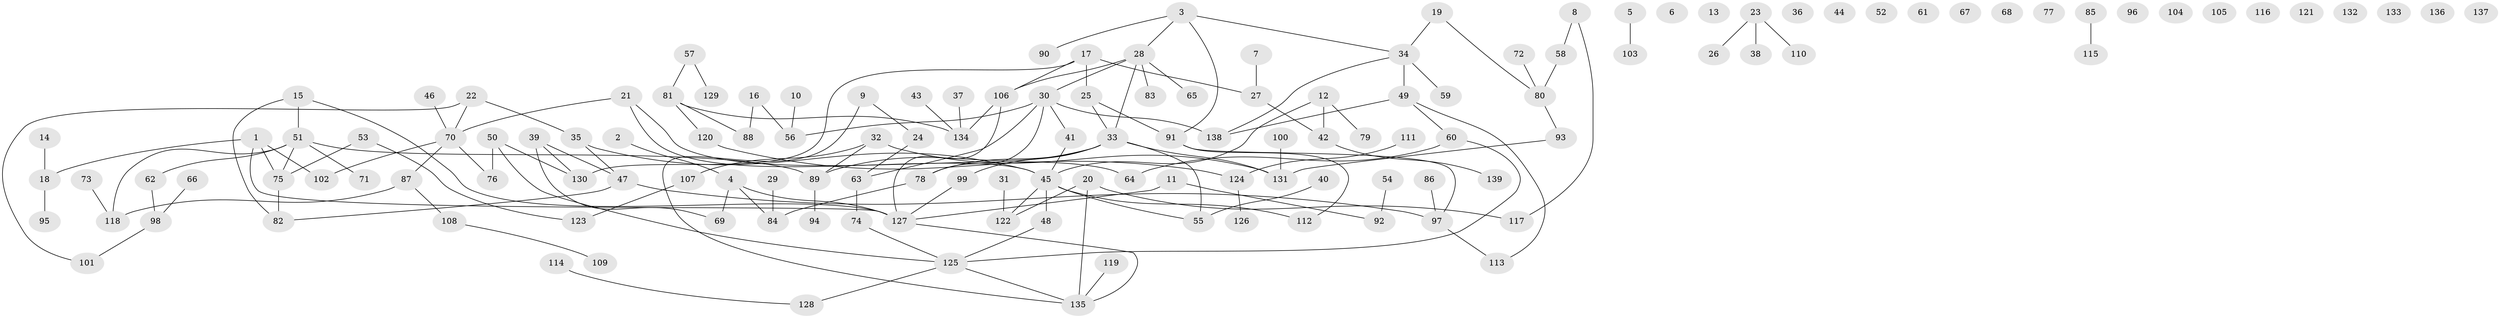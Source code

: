 // Generated by graph-tools (version 1.1) at 2025/00/03/09/25 03:00:41]
// undirected, 139 vertices, 152 edges
graph export_dot {
graph [start="1"]
  node [color=gray90,style=filled];
  1;
  2;
  3;
  4;
  5;
  6;
  7;
  8;
  9;
  10;
  11;
  12;
  13;
  14;
  15;
  16;
  17;
  18;
  19;
  20;
  21;
  22;
  23;
  24;
  25;
  26;
  27;
  28;
  29;
  30;
  31;
  32;
  33;
  34;
  35;
  36;
  37;
  38;
  39;
  40;
  41;
  42;
  43;
  44;
  45;
  46;
  47;
  48;
  49;
  50;
  51;
  52;
  53;
  54;
  55;
  56;
  57;
  58;
  59;
  60;
  61;
  62;
  63;
  64;
  65;
  66;
  67;
  68;
  69;
  70;
  71;
  72;
  73;
  74;
  75;
  76;
  77;
  78;
  79;
  80;
  81;
  82;
  83;
  84;
  85;
  86;
  87;
  88;
  89;
  90;
  91;
  92;
  93;
  94;
  95;
  96;
  97;
  98;
  99;
  100;
  101;
  102;
  103;
  104;
  105;
  106;
  107;
  108;
  109;
  110;
  111;
  112;
  113;
  114;
  115;
  116;
  117;
  118;
  119;
  120;
  121;
  122;
  123;
  124;
  125;
  126;
  127;
  128;
  129;
  130;
  131;
  132;
  133;
  134;
  135;
  136;
  137;
  138;
  139;
  1 -- 18;
  1 -- 75;
  1 -- 102;
  1 -- 127;
  2 -- 4;
  3 -- 28;
  3 -- 34;
  3 -- 90;
  3 -- 91;
  4 -- 69;
  4 -- 84;
  4 -- 127;
  5 -- 103;
  7 -- 27;
  8 -- 58;
  8 -- 117;
  9 -- 24;
  9 -- 135;
  10 -- 56;
  11 -- 92;
  11 -- 127;
  12 -- 42;
  12 -- 45;
  12 -- 79;
  14 -- 18;
  15 -- 51;
  15 -- 82;
  15 -- 127;
  16 -- 56;
  16 -- 88;
  17 -- 25;
  17 -- 27;
  17 -- 106;
  17 -- 130;
  18 -- 95;
  19 -- 34;
  19 -- 80;
  20 -- 117;
  20 -- 122;
  20 -- 135;
  21 -- 45;
  21 -- 64;
  21 -- 70;
  22 -- 35;
  22 -- 70;
  22 -- 101;
  23 -- 26;
  23 -- 38;
  23 -- 110;
  24 -- 63;
  25 -- 33;
  25 -- 91;
  27 -- 42;
  28 -- 30;
  28 -- 33;
  28 -- 65;
  28 -- 83;
  28 -- 106;
  29 -- 84;
  30 -- 41;
  30 -- 56;
  30 -- 63;
  30 -- 78;
  30 -- 138;
  31 -- 122;
  32 -- 89;
  32 -- 107;
  32 -- 131;
  33 -- 55;
  33 -- 78;
  33 -- 89;
  33 -- 99;
  33 -- 131;
  34 -- 49;
  34 -- 59;
  34 -- 138;
  35 -- 45;
  35 -- 47;
  37 -- 134;
  39 -- 47;
  39 -- 69;
  39 -- 130;
  40 -- 55;
  41 -- 45;
  42 -- 139;
  43 -- 134;
  45 -- 48;
  45 -- 55;
  45 -- 112;
  45 -- 122;
  46 -- 70;
  47 -- 82;
  47 -- 97;
  48 -- 125;
  49 -- 60;
  49 -- 113;
  49 -- 138;
  50 -- 76;
  50 -- 125;
  50 -- 130;
  51 -- 62;
  51 -- 71;
  51 -- 75;
  51 -- 89;
  51 -- 118;
  53 -- 75;
  53 -- 123;
  54 -- 92;
  57 -- 81;
  57 -- 129;
  58 -- 80;
  60 -- 64;
  60 -- 125;
  62 -- 98;
  63 -- 74;
  66 -- 98;
  70 -- 76;
  70 -- 87;
  70 -- 102;
  72 -- 80;
  73 -- 118;
  74 -- 125;
  75 -- 82;
  78 -- 84;
  80 -- 93;
  81 -- 88;
  81 -- 120;
  81 -- 134;
  85 -- 115;
  86 -- 97;
  87 -- 108;
  87 -- 118;
  89 -- 94;
  91 -- 97;
  91 -- 112;
  93 -- 131;
  97 -- 113;
  98 -- 101;
  99 -- 127;
  100 -- 131;
  106 -- 127;
  106 -- 134;
  107 -- 123;
  108 -- 109;
  111 -- 124;
  114 -- 128;
  119 -- 135;
  120 -- 124;
  124 -- 126;
  125 -- 128;
  125 -- 135;
  127 -- 135;
}
